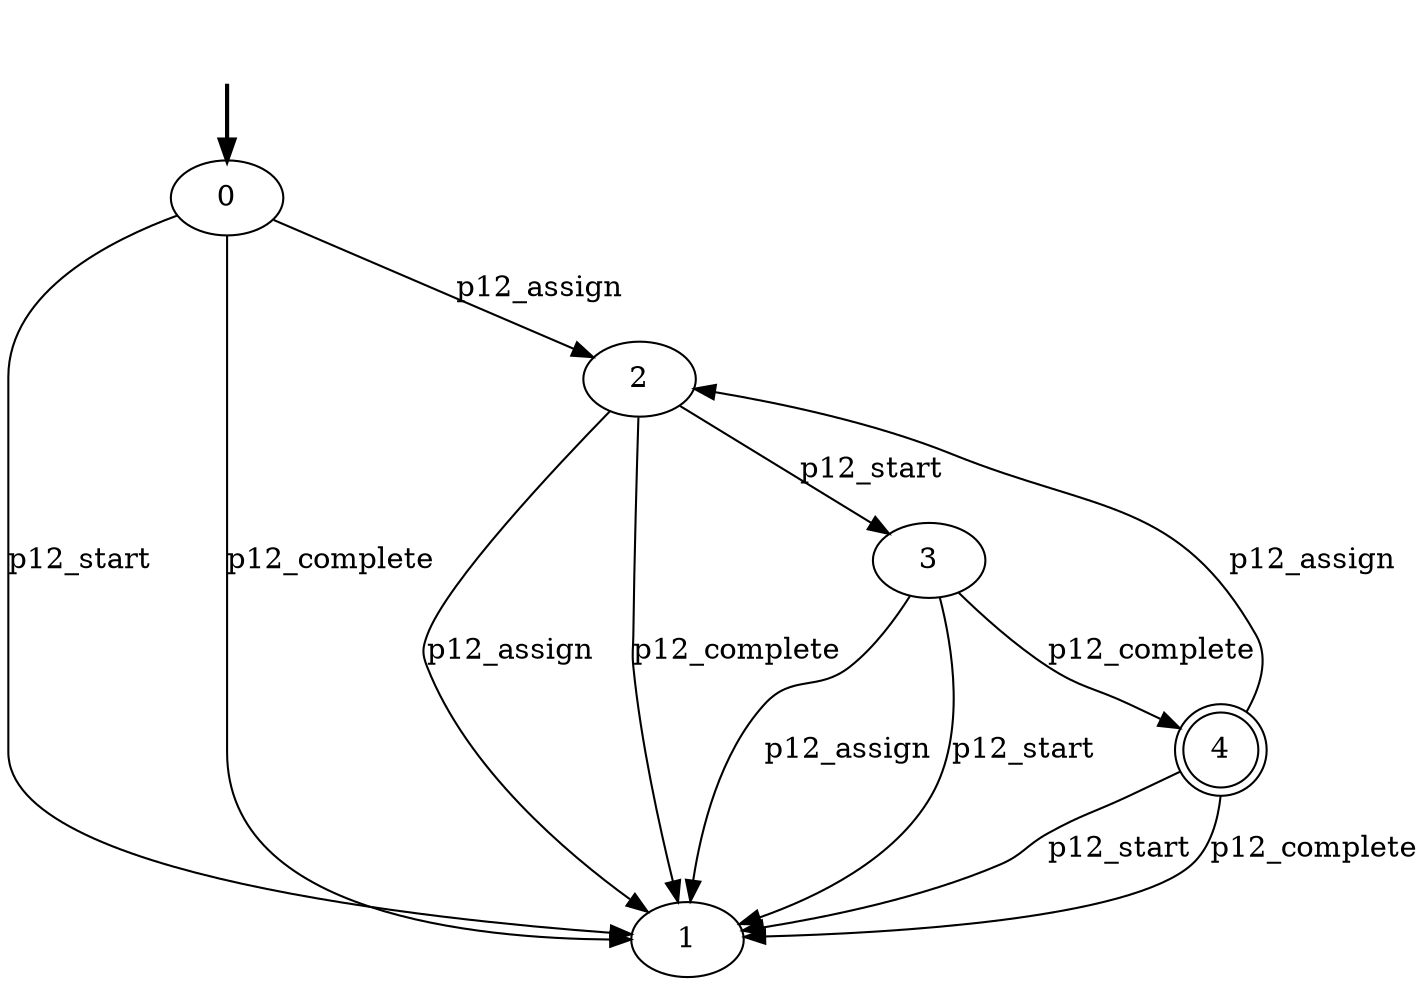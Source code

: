 digraph {
	fake0 [style=invisible]
	0 [root=true]
	1
	2
	3
	4 [shape=doublecircle]
	fake0 -> 0 [style=bold]
	2 -> 1 [label=p12_assign]
	2 -> 3 [label=p12_start]
	2 -> 1 [label=p12_complete]
	3 -> 1 [label=p12_assign]
	3 -> 1 [label=p12_start]
	3 -> 4 [label=p12_complete]
	4 -> 2 [label=p12_assign]
	4 -> 1 [label=p12_start]
	4 -> 1 [label=p12_complete]
	0 -> 2 [label=p12_assign]
	0 -> 1 [label=p12_start]
	0 -> 1 [label=p12_complete]
}